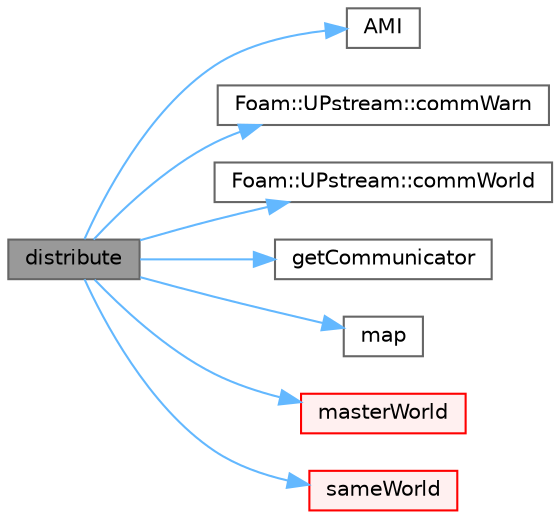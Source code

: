 digraph "distribute"
{
 // LATEX_PDF_SIZE
  bgcolor="transparent";
  edge [fontname=Helvetica,fontsize=10,labelfontname=Helvetica,labelfontsize=10];
  node [fontname=Helvetica,fontsize=10,shape=box,height=0.2,width=0.4];
  rankdir="LR";
  Node1 [id="Node000001",label="distribute",height=0.2,width=0.4,color="gray40", fillcolor="grey60", style="filled", fontcolor="black",tooltip=" "];
  Node1 -> Node2 [id="edge1_Node000001_Node000002",color="steelblue1",style="solid",tooltip=" "];
  Node2 [id="Node000002",label="AMI",height=0.2,width=0.4,color="grey40", fillcolor="white", style="filled",URL="$classFoam_1_1mappedPatchBase.html#ab75adcd6bcdc070558929c1dc61a2233",tooltip=" "];
  Node1 -> Node3 [id="edge2_Node000001_Node000003",color="steelblue1",style="solid",tooltip=" "];
  Node3 [id="Node000003",label="Foam::UPstream::commWarn",height=0.2,width=0.4,color="grey40", fillcolor="white", style="filled",URL="$classFoam_1_1UPstream.html#ab4691e86a2f6e42f59695a8ec4b7de90",tooltip=" "];
  Node1 -> Node4 [id="edge3_Node000001_Node000004",color="steelblue1",style="solid",tooltip=" "];
  Node4 [id="Node000004",label="Foam::UPstream::commWorld",height=0.2,width=0.4,color="grey40", fillcolor="white", style="filled",URL="$classFoam_1_1UPstream.html#a083f2767ff9c6df5fccd48408ad276ed",tooltip=" "];
  Node1 -> Node5 [id="edge4_Node000001_Node000005",color="steelblue1",style="solid",tooltip=" "];
  Node5 [id="Node000005",label="getCommunicator",height=0.2,width=0.4,color="grey40", fillcolor="white", style="filled",URL="$classFoam_1_1mappedPatchBase.html#aaf1eaf18f7a71ad7904bc14764277866",tooltip=" "];
  Node1 -> Node6 [id="edge5_Node000001_Node000006",color="steelblue1",style="solid",tooltip=" "];
  Node6 [id="Node000006",label="map",height=0.2,width=0.4,color="grey40", fillcolor="white", style="filled",URL="$classFoam_1_1mappedPatchBase.html#a0d1a7c7846db8dd8bd74f9de120d62f6",tooltip=" "];
  Node1 -> Node7 [id="edge6_Node000001_Node000007",color="steelblue1",style="solid",tooltip=" "];
  Node7 [id="Node000007",label="masterWorld",height=0.2,width=0.4,color="red", fillcolor="#FFF0F0", style="filled",URL="$classFoam_1_1mappedPatchBase.html#aa5278e1e762fcaf73242b9c4e8d3e1ab",tooltip=" "];
  Node1 -> Node12 [id="edge7_Node000001_Node000012",color="steelblue1",style="solid",tooltip=" "];
  Node12 [id="Node000012",label="sameWorld",height=0.2,width=0.4,color="red", fillcolor="#FFF0F0", style="filled",URL="$classFoam_1_1mappedPatchBase.html#ae94374415dd6634aa404f943969af2d5",tooltip=" "];
}
